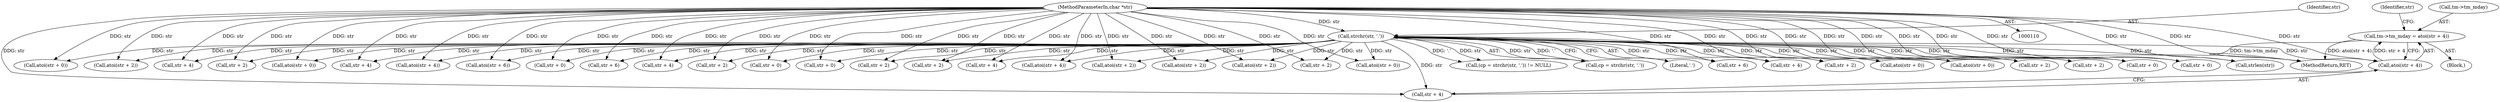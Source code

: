 digraph "0_postgres_4318daecc959886d001a6e79c6ea853e8b1dfb4b_0@pointer" {
"1000227" [label="(Call,tm->tm_mday = atoi(str + 4))"];
"1000231" [label="(Call,atoi(str + 4))"];
"1000124" [label="(Call,strchr(str, '.'))"];
"1000112" [label="(MethodParameterIn,char *str)"];
"1000347" [label="(Call,str + 2)"];
"1000360" [label="(Call,atoi(str + 0))"];
"1000283" [label="(Call,atoi(str + 2))"];
"1000203" [label="(Call,str + 4)"];
"1000386" [label="(Call,str + 2)"];
"1000302" [label="(Call,atoi(str + 0))"];
"1000333" [label="(Call,str + 4)"];
"1000332" [label="(Call,atoi(str + 4))"];
"1000232" [label="(Call,str + 4)"];
"1000183" [label="(Call,atoi(str + 6))"];
"1000212" [label="(Call,str + 0)"];
"1000189" [label="(Call,str + 6)"];
"1000222" [label="(Block,)"];
"1000237" [label="(Call,str + 4)"];
"1000352" [label="(Call,str + 2)"];
"1000400" [label="(Call,str + 0)"];
"1000303" [label="(Call,str + 0)"];
"1000284" [label="(Call,str + 2)"];
"1000122" [label="(Call,cp = strchr(str, '.'))"];
"1000408" [label="(MethodReturn,RET)"];
"1000338" [label="(Call,str + 4)"];
"1000197" [label="(Call,atoi(str + 4))"];
"1000245" [label="(Call,atoi(str + 2))"];
"1000124" [label="(Call,strchr(str, '.'))"];
"1000346" [label="(Call,atoi(str + 2))"];
"1000385" [label="(Call,atoi(str + 2))"];
"1000126" [label="(Literal,'.')"];
"1000391" [label="(Call,str + 2)"];
"1000399" [label="(Call,atoi(str + 0))"];
"1000125" [label="(Identifier,str)"];
"1000184" [label="(Call,str + 6)"];
"1000198" [label="(Call,str + 4)"];
"1000289" [label="(Call,str + 2)"];
"1000227" [label="(Call,tm->tm_mday = atoi(str + 4))"];
"1000259" [label="(Call,atoi(str + 0))"];
"1000112" [label="(MethodParameterIn,char *str)"];
"1000211" [label="(Call,atoi(str + 0))"];
"1000238" [label="(Identifier,str)"];
"1000231" [label="(Call,atoi(str + 4))"];
"1000246" [label="(Call,str + 2)"];
"1000251" [label="(Call,str + 2)"];
"1000260" [label="(Call,str + 0)"];
"1000361" [label="(Call,str + 0)"];
"1000160" [label="(Call,strlen(str))"];
"1000121" [label="(Call,(cp = strchr(str, '.')) != NULL)"];
"1000228" [label="(Call,tm->tm_mday)"];
"1000227" -> "1000222"  [label="AST: "];
"1000227" -> "1000231"  [label="CFG: "];
"1000228" -> "1000227"  [label="AST: "];
"1000231" -> "1000227"  [label="AST: "];
"1000238" -> "1000227"  [label="CFG: "];
"1000227" -> "1000408"  [label="DDG: tm->tm_mday"];
"1000227" -> "1000408"  [label="DDG: atoi(str + 4)"];
"1000231" -> "1000227"  [label="DDG: str + 4"];
"1000231" -> "1000232"  [label="CFG: "];
"1000232" -> "1000231"  [label="AST: "];
"1000124" -> "1000231"  [label="DDG: str"];
"1000112" -> "1000231"  [label="DDG: str"];
"1000124" -> "1000122"  [label="AST: "];
"1000124" -> "1000126"  [label="CFG: "];
"1000125" -> "1000124"  [label="AST: "];
"1000126" -> "1000124"  [label="AST: "];
"1000122" -> "1000124"  [label="CFG: "];
"1000124" -> "1000408"  [label="DDG: str"];
"1000124" -> "1000121"  [label="DDG: str"];
"1000124" -> "1000121"  [label="DDG: '.'"];
"1000124" -> "1000122"  [label="DDG: str"];
"1000124" -> "1000122"  [label="DDG: '.'"];
"1000112" -> "1000124"  [label="DDG: str"];
"1000124" -> "1000160"  [label="DDG: str"];
"1000124" -> "1000183"  [label="DDG: str"];
"1000124" -> "1000184"  [label="DDG: str"];
"1000124" -> "1000189"  [label="DDG: str"];
"1000124" -> "1000197"  [label="DDG: str"];
"1000124" -> "1000198"  [label="DDG: str"];
"1000124" -> "1000203"  [label="DDG: str"];
"1000124" -> "1000211"  [label="DDG: str"];
"1000124" -> "1000212"  [label="DDG: str"];
"1000124" -> "1000232"  [label="DDG: str"];
"1000124" -> "1000237"  [label="DDG: str"];
"1000124" -> "1000245"  [label="DDG: str"];
"1000124" -> "1000246"  [label="DDG: str"];
"1000124" -> "1000251"  [label="DDG: str"];
"1000124" -> "1000259"  [label="DDG: str"];
"1000124" -> "1000260"  [label="DDG: str"];
"1000124" -> "1000283"  [label="DDG: str"];
"1000124" -> "1000284"  [label="DDG: str"];
"1000124" -> "1000289"  [label="DDG: str"];
"1000124" -> "1000302"  [label="DDG: str"];
"1000124" -> "1000303"  [label="DDG: str"];
"1000124" -> "1000332"  [label="DDG: str"];
"1000124" -> "1000333"  [label="DDG: str"];
"1000124" -> "1000338"  [label="DDG: str"];
"1000124" -> "1000346"  [label="DDG: str"];
"1000124" -> "1000347"  [label="DDG: str"];
"1000124" -> "1000352"  [label="DDG: str"];
"1000124" -> "1000360"  [label="DDG: str"];
"1000124" -> "1000361"  [label="DDG: str"];
"1000124" -> "1000385"  [label="DDG: str"];
"1000124" -> "1000386"  [label="DDG: str"];
"1000124" -> "1000391"  [label="DDG: str"];
"1000124" -> "1000399"  [label="DDG: str"];
"1000124" -> "1000400"  [label="DDG: str"];
"1000112" -> "1000110"  [label="AST: "];
"1000112" -> "1000408"  [label="DDG: str"];
"1000112" -> "1000160"  [label="DDG: str"];
"1000112" -> "1000183"  [label="DDG: str"];
"1000112" -> "1000184"  [label="DDG: str"];
"1000112" -> "1000189"  [label="DDG: str"];
"1000112" -> "1000197"  [label="DDG: str"];
"1000112" -> "1000198"  [label="DDG: str"];
"1000112" -> "1000203"  [label="DDG: str"];
"1000112" -> "1000211"  [label="DDG: str"];
"1000112" -> "1000212"  [label="DDG: str"];
"1000112" -> "1000232"  [label="DDG: str"];
"1000112" -> "1000237"  [label="DDG: str"];
"1000112" -> "1000245"  [label="DDG: str"];
"1000112" -> "1000246"  [label="DDG: str"];
"1000112" -> "1000251"  [label="DDG: str"];
"1000112" -> "1000259"  [label="DDG: str"];
"1000112" -> "1000260"  [label="DDG: str"];
"1000112" -> "1000283"  [label="DDG: str"];
"1000112" -> "1000284"  [label="DDG: str"];
"1000112" -> "1000289"  [label="DDG: str"];
"1000112" -> "1000302"  [label="DDG: str"];
"1000112" -> "1000303"  [label="DDG: str"];
"1000112" -> "1000332"  [label="DDG: str"];
"1000112" -> "1000333"  [label="DDG: str"];
"1000112" -> "1000338"  [label="DDG: str"];
"1000112" -> "1000346"  [label="DDG: str"];
"1000112" -> "1000347"  [label="DDG: str"];
"1000112" -> "1000352"  [label="DDG: str"];
"1000112" -> "1000360"  [label="DDG: str"];
"1000112" -> "1000361"  [label="DDG: str"];
"1000112" -> "1000385"  [label="DDG: str"];
"1000112" -> "1000386"  [label="DDG: str"];
"1000112" -> "1000391"  [label="DDG: str"];
"1000112" -> "1000399"  [label="DDG: str"];
"1000112" -> "1000400"  [label="DDG: str"];
}
